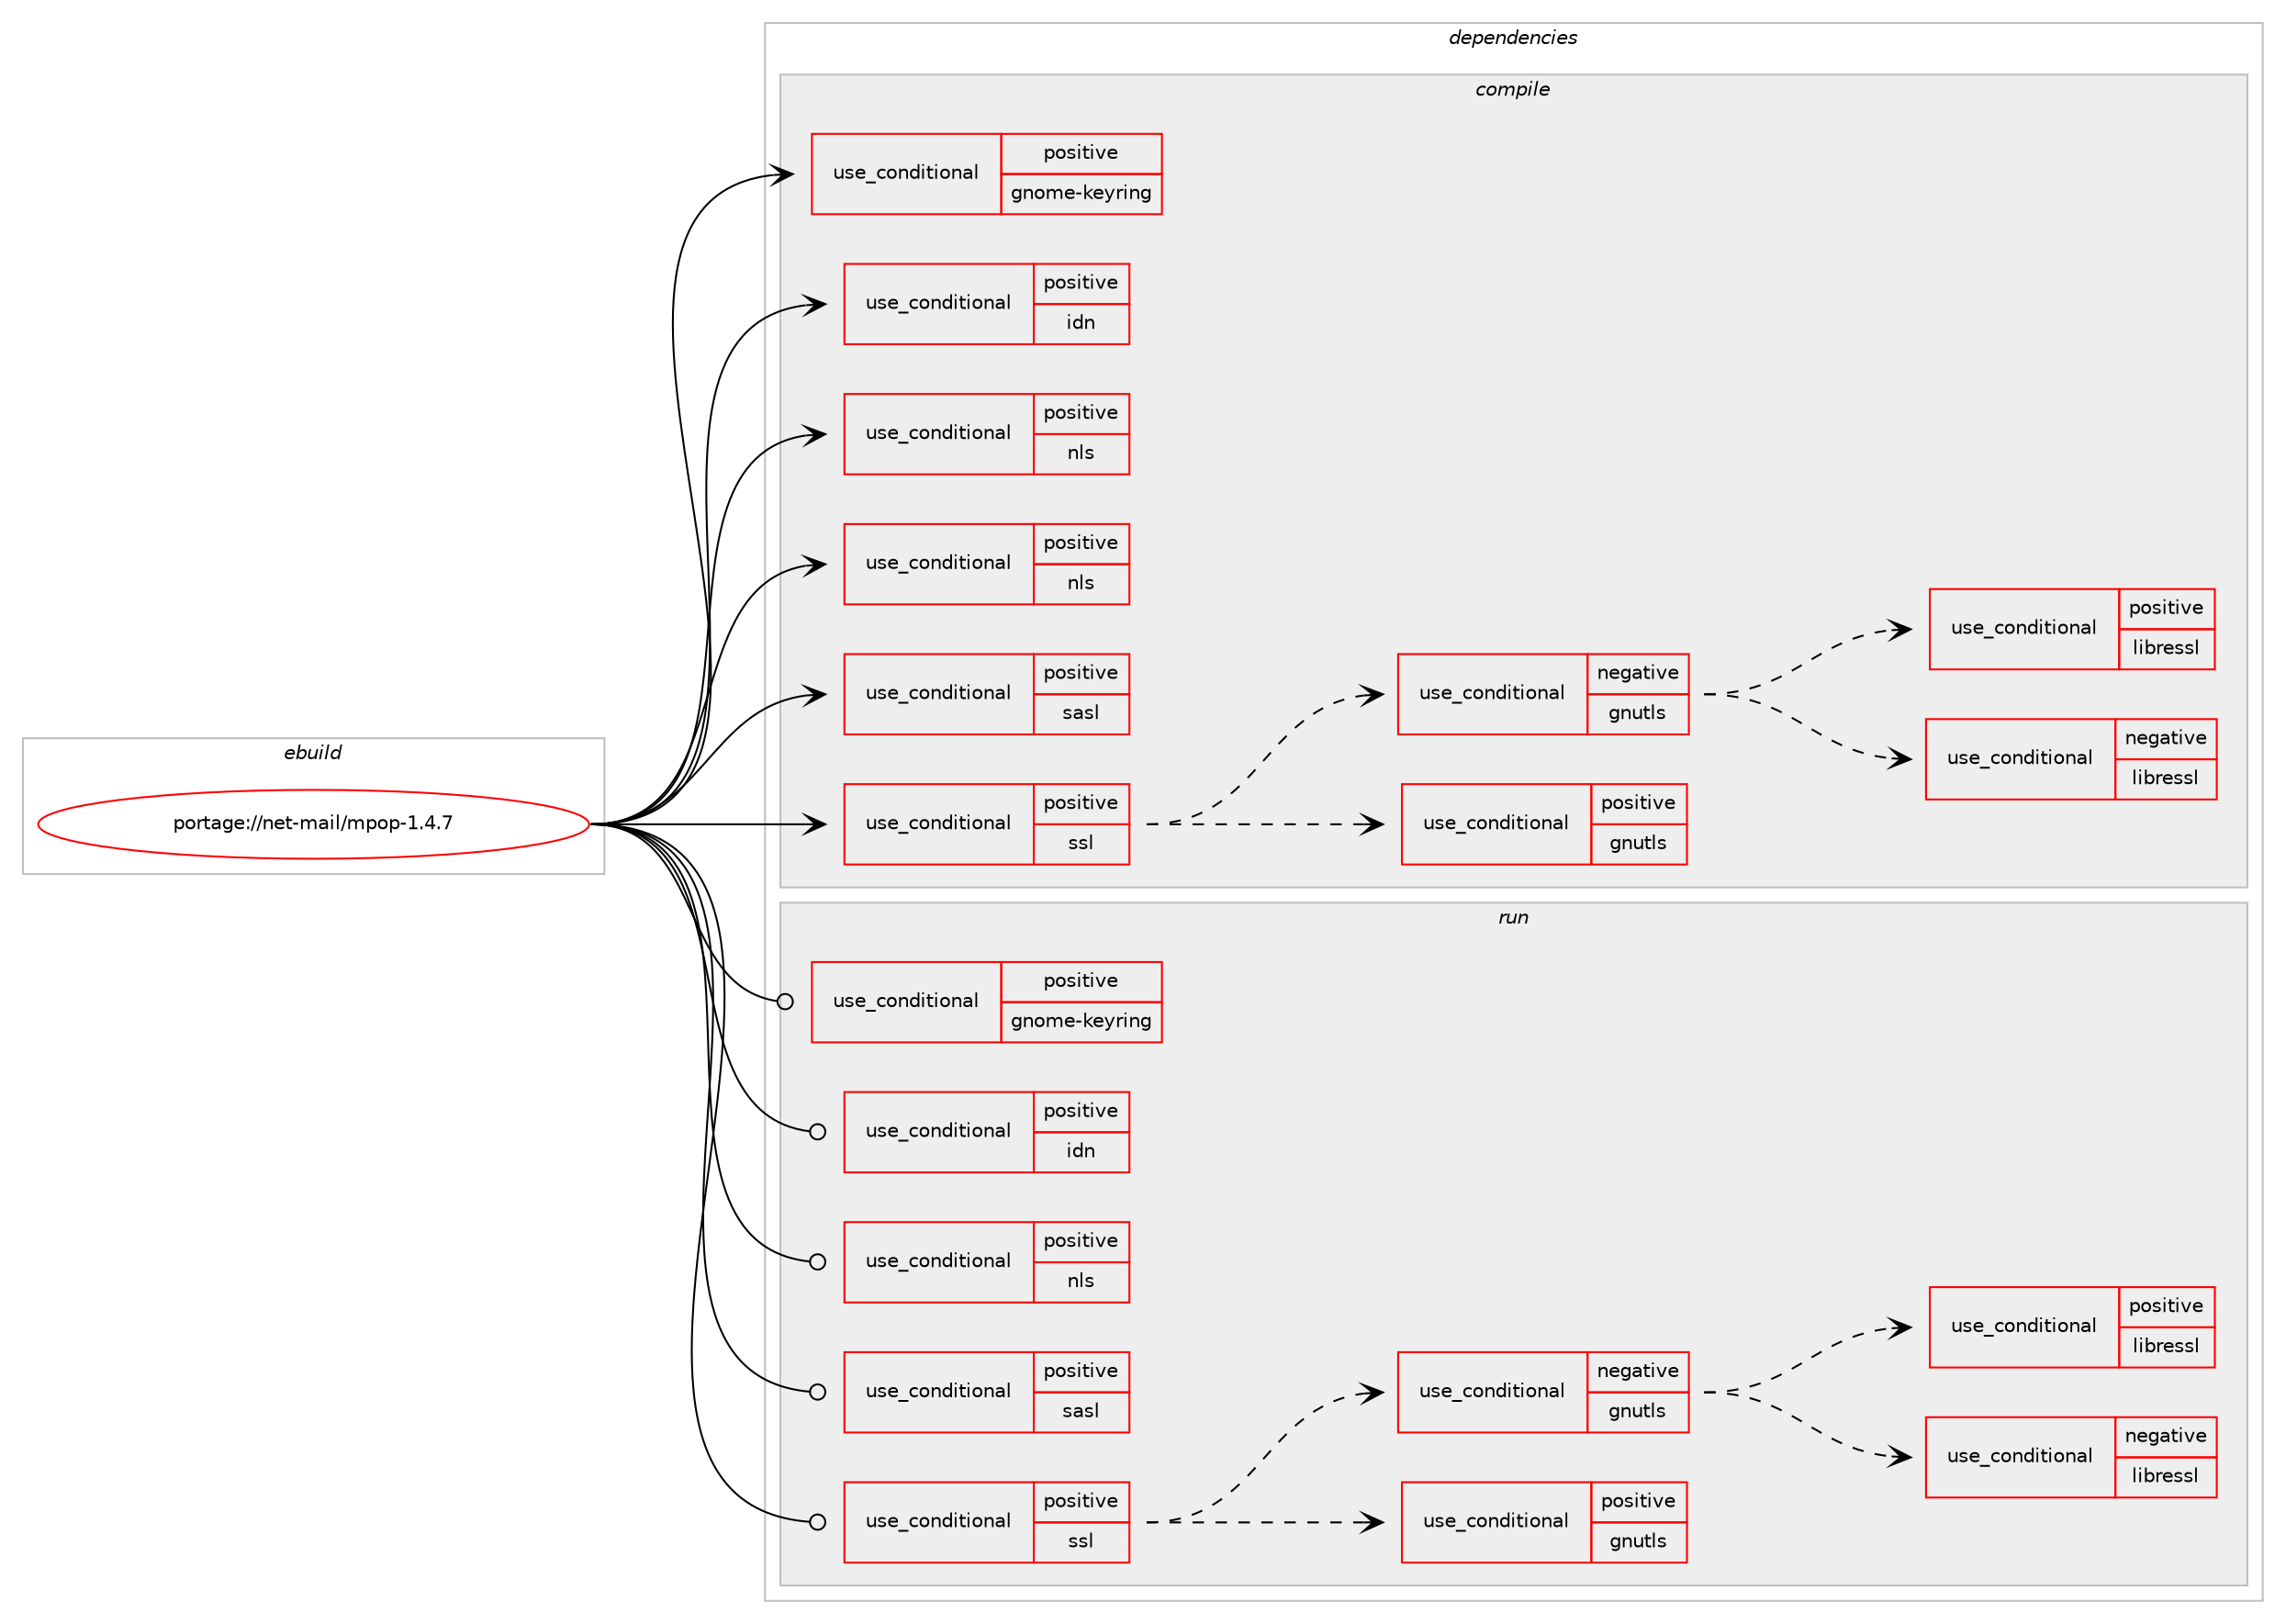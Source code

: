 digraph prolog {

# *************
# Graph options
# *************

newrank=true;
concentrate=true;
compound=true;
graph [rankdir=LR,fontname=Helvetica,fontsize=10,ranksep=1.5];#, ranksep=2.5, nodesep=0.2];
edge  [arrowhead=vee];
node  [fontname=Helvetica,fontsize=10];

# **********
# The ebuild
# **********

subgraph cluster_leftcol {
color=gray;
rank=same;
label=<<i>ebuild</i>>;
id [label="portage://net-mail/mpop-1.4.7", color=red, width=4, href="../net-mail/mpop-1.4.7.svg"];
}

# ****************
# The dependencies
# ****************

subgraph cluster_midcol {
color=gray;
label=<<i>dependencies</i>>;
subgraph cluster_compile {
fillcolor="#eeeeee";
style=filled;
label=<<i>compile</i>>;
subgraph cond104 {
dependency223 [label=<<TABLE BORDER="0" CELLBORDER="1" CELLSPACING="0" CELLPADDING="4"><TR><TD ROWSPAN="3" CELLPADDING="10">use_conditional</TD></TR><TR><TD>positive</TD></TR><TR><TD>gnome-keyring</TD></TR></TABLE>>, shape=none, color=red];
# *** BEGIN UNKNOWN DEPENDENCY TYPE (TODO) ***
# dependency223 -> package_dependency(portage://net-mail/mpop-1.4.7,install,no,app-crypt,libsecret,none,[,,],[],[])
# *** END UNKNOWN DEPENDENCY TYPE (TODO) ***

}
id:e -> dependency223:w [weight=20,style="solid",arrowhead="vee"];
subgraph cond105 {
dependency224 [label=<<TABLE BORDER="0" CELLBORDER="1" CELLSPACING="0" CELLPADDING="4"><TR><TD ROWSPAN="3" CELLPADDING="10">use_conditional</TD></TR><TR><TD>positive</TD></TR><TR><TD>idn</TD></TR></TABLE>>, shape=none, color=red];
# *** BEGIN UNKNOWN DEPENDENCY TYPE (TODO) ***
# dependency224 -> package_dependency(portage://net-mail/mpop-1.4.7,install,no,net-dns,libidn2,none,[,,],[],[])
# *** END UNKNOWN DEPENDENCY TYPE (TODO) ***

}
id:e -> dependency224:w [weight=20,style="solid",arrowhead="vee"];
subgraph cond106 {
dependency225 [label=<<TABLE BORDER="0" CELLBORDER="1" CELLSPACING="0" CELLPADDING="4"><TR><TD ROWSPAN="3" CELLPADDING="10">use_conditional</TD></TR><TR><TD>positive</TD></TR><TR><TD>nls</TD></TR></TABLE>>, shape=none, color=red];
# *** BEGIN UNKNOWN DEPENDENCY TYPE (TODO) ***
# dependency225 -> package_dependency(portage://net-mail/mpop-1.4.7,install,no,sys-devel,gettext,none,[,,],[],[])
# *** END UNKNOWN DEPENDENCY TYPE (TODO) ***

}
id:e -> dependency225:w [weight=20,style="solid",arrowhead="vee"];
subgraph cond107 {
dependency226 [label=<<TABLE BORDER="0" CELLBORDER="1" CELLSPACING="0" CELLPADDING="4"><TR><TD ROWSPAN="3" CELLPADDING="10">use_conditional</TD></TR><TR><TD>positive</TD></TR><TR><TD>nls</TD></TR></TABLE>>, shape=none, color=red];
# *** BEGIN UNKNOWN DEPENDENCY TYPE (TODO) ***
# dependency226 -> package_dependency(portage://net-mail/mpop-1.4.7,install,no,virtual,libintl,none,[,,],[],[])
# *** END UNKNOWN DEPENDENCY TYPE (TODO) ***

}
id:e -> dependency226:w [weight=20,style="solid",arrowhead="vee"];
subgraph cond108 {
dependency227 [label=<<TABLE BORDER="0" CELLBORDER="1" CELLSPACING="0" CELLPADDING="4"><TR><TD ROWSPAN="3" CELLPADDING="10">use_conditional</TD></TR><TR><TD>positive</TD></TR><TR><TD>sasl</TD></TR></TABLE>>, shape=none, color=red];
# *** BEGIN UNKNOWN DEPENDENCY TYPE (TODO) ***
# dependency227 -> package_dependency(portage://net-mail/mpop-1.4.7,install,no,virtual,gsasl,none,[,,],[],[])
# *** END UNKNOWN DEPENDENCY TYPE (TODO) ***

}
id:e -> dependency227:w [weight=20,style="solid",arrowhead="vee"];
subgraph cond109 {
dependency228 [label=<<TABLE BORDER="0" CELLBORDER="1" CELLSPACING="0" CELLPADDING="4"><TR><TD ROWSPAN="3" CELLPADDING="10">use_conditional</TD></TR><TR><TD>positive</TD></TR><TR><TD>ssl</TD></TR></TABLE>>, shape=none, color=red];
subgraph cond110 {
dependency229 [label=<<TABLE BORDER="0" CELLBORDER="1" CELLSPACING="0" CELLPADDING="4"><TR><TD ROWSPAN="3" CELLPADDING="10">use_conditional</TD></TR><TR><TD>positive</TD></TR><TR><TD>gnutls</TD></TR></TABLE>>, shape=none, color=red];
# *** BEGIN UNKNOWN DEPENDENCY TYPE (TODO) ***
# dependency229 -> package_dependency(portage://net-mail/mpop-1.4.7,install,no,net-libs,gnutls,none,[,,],[slot(0),equal],[use(optenable(idn),none)])
# *** END UNKNOWN DEPENDENCY TYPE (TODO) ***

}
dependency228:e -> dependency229:w [weight=20,style="dashed",arrowhead="vee"];
subgraph cond111 {
dependency230 [label=<<TABLE BORDER="0" CELLBORDER="1" CELLSPACING="0" CELLPADDING="4"><TR><TD ROWSPAN="3" CELLPADDING="10">use_conditional</TD></TR><TR><TD>negative</TD></TR><TR><TD>gnutls</TD></TR></TABLE>>, shape=none, color=red];
subgraph cond112 {
dependency231 [label=<<TABLE BORDER="0" CELLBORDER="1" CELLSPACING="0" CELLPADDING="4"><TR><TD ROWSPAN="3" CELLPADDING="10">use_conditional</TD></TR><TR><TD>negative</TD></TR><TR><TD>libressl</TD></TR></TABLE>>, shape=none, color=red];
# *** BEGIN UNKNOWN DEPENDENCY TYPE (TODO) ***
# dependency231 -> package_dependency(portage://net-mail/mpop-1.4.7,install,no,dev-libs,openssl,none,[,,],[slot(0),equal],[])
# *** END UNKNOWN DEPENDENCY TYPE (TODO) ***

}
dependency230:e -> dependency231:w [weight=20,style="dashed",arrowhead="vee"];
subgraph cond113 {
dependency232 [label=<<TABLE BORDER="0" CELLBORDER="1" CELLSPACING="0" CELLPADDING="4"><TR><TD ROWSPAN="3" CELLPADDING="10">use_conditional</TD></TR><TR><TD>positive</TD></TR><TR><TD>libressl</TD></TR></TABLE>>, shape=none, color=red];
# *** BEGIN UNKNOWN DEPENDENCY TYPE (TODO) ***
# dependency232 -> package_dependency(portage://net-mail/mpop-1.4.7,install,no,dev-libs,libressl,none,[,,],[slot(0),equal],[])
# *** END UNKNOWN DEPENDENCY TYPE (TODO) ***

}
dependency230:e -> dependency232:w [weight=20,style="dashed",arrowhead="vee"];
}
dependency228:e -> dependency230:w [weight=20,style="dashed",arrowhead="vee"];
}
id:e -> dependency228:w [weight=20,style="solid",arrowhead="vee"];
# *** BEGIN UNKNOWN DEPENDENCY TYPE (TODO) ***
# id -> package_dependency(portage://net-mail/mpop-1.4.7,install,no,virtual,pkgconfig,none,[,,],[],[])
# *** END UNKNOWN DEPENDENCY TYPE (TODO) ***

}
subgraph cluster_compileandrun {
fillcolor="#eeeeee";
style=filled;
label=<<i>compile and run</i>>;
}
subgraph cluster_run {
fillcolor="#eeeeee";
style=filled;
label=<<i>run</i>>;
subgraph cond114 {
dependency233 [label=<<TABLE BORDER="0" CELLBORDER="1" CELLSPACING="0" CELLPADDING="4"><TR><TD ROWSPAN="3" CELLPADDING="10">use_conditional</TD></TR><TR><TD>positive</TD></TR><TR><TD>gnome-keyring</TD></TR></TABLE>>, shape=none, color=red];
# *** BEGIN UNKNOWN DEPENDENCY TYPE (TODO) ***
# dependency233 -> package_dependency(portage://net-mail/mpop-1.4.7,run,no,app-crypt,libsecret,none,[,,],[],[])
# *** END UNKNOWN DEPENDENCY TYPE (TODO) ***

}
id:e -> dependency233:w [weight=20,style="solid",arrowhead="odot"];
subgraph cond115 {
dependency234 [label=<<TABLE BORDER="0" CELLBORDER="1" CELLSPACING="0" CELLPADDING="4"><TR><TD ROWSPAN="3" CELLPADDING="10">use_conditional</TD></TR><TR><TD>positive</TD></TR><TR><TD>idn</TD></TR></TABLE>>, shape=none, color=red];
# *** BEGIN UNKNOWN DEPENDENCY TYPE (TODO) ***
# dependency234 -> package_dependency(portage://net-mail/mpop-1.4.7,run,no,net-dns,libidn2,none,[,,],[],[])
# *** END UNKNOWN DEPENDENCY TYPE (TODO) ***

}
id:e -> dependency234:w [weight=20,style="solid",arrowhead="odot"];
subgraph cond116 {
dependency235 [label=<<TABLE BORDER="0" CELLBORDER="1" CELLSPACING="0" CELLPADDING="4"><TR><TD ROWSPAN="3" CELLPADDING="10">use_conditional</TD></TR><TR><TD>positive</TD></TR><TR><TD>nls</TD></TR></TABLE>>, shape=none, color=red];
# *** BEGIN UNKNOWN DEPENDENCY TYPE (TODO) ***
# dependency235 -> package_dependency(portage://net-mail/mpop-1.4.7,run,no,virtual,libintl,none,[,,],[],[])
# *** END UNKNOWN DEPENDENCY TYPE (TODO) ***

}
id:e -> dependency235:w [weight=20,style="solid",arrowhead="odot"];
subgraph cond117 {
dependency236 [label=<<TABLE BORDER="0" CELLBORDER="1" CELLSPACING="0" CELLPADDING="4"><TR><TD ROWSPAN="3" CELLPADDING="10">use_conditional</TD></TR><TR><TD>positive</TD></TR><TR><TD>sasl</TD></TR></TABLE>>, shape=none, color=red];
# *** BEGIN UNKNOWN DEPENDENCY TYPE (TODO) ***
# dependency236 -> package_dependency(portage://net-mail/mpop-1.4.7,run,no,virtual,gsasl,none,[,,],[],[])
# *** END UNKNOWN DEPENDENCY TYPE (TODO) ***

}
id:e -> dependency236:w [weight=20,style="solid",arrowhead="odot"];
subgraph cond118 {
dependency237 [label=<<TABLE BORDER="0" CELLBORDER="1" CELLSPACING="0" CELLPADDING="4"><TR><TD ROWSPAN="3" CELLPADDING="10">use_conditional</TD></TR><TR><TD>positive</TD></TR><TR><TD>ssl</TD></TR></TABLE>>, shape=none, color=red];
subgraph cond119 {
dependency238 [label=<<TABLE BORDER="0" CELLBORDER="1" CELLSPACING="0" CELLPADDING="4"><TR><TD ROWSPAN="3" CELLPADDING="10">use_conditional</TD></TR><TR><TD>positive</TD></TR><TR><TD>gnutls</TD></TR></TABLE>>, shape=none, color=red];
# *** BEGIN UNKNOWN DEPENDENCY TYPE (TODO) ***
# dependency238 -> package_dependency(portage://net-mail/mpop-1.4.7,run,no,net-libs,gnutls,none,[,,],[slot(0),equal],[use(optenable(idn),none)])
# *** END UNKNOWN DEPENDENCY TYPE (TODO) ***

}
dependency237:e -> dependency238:w [weight=20,style="dashed",arrowhead="vee"];
subgraph cond120 {
dependency239 [label=<<TABLE BORDER="0" CELLBORDER="1" CELLSPACING="0" CELLPADDING="4"><TR><TD ROWSPAN="3" CELLPADDING="10">use_conditional</TD></TR><TR><TD>negative</TD></TR><TR><TD>gnutls</TD></TR></TABLE>>, shape=none, color=red];
subgraph cond121 {
dependency240 [label=<<TABLE BORDER="0" CELLBORDER="1" CELLSPACING="0" CELLPADDING="4"><TR><TD ROWSPAN="3" CELLPADDING="10">use_conditional</TD></TR><TR><TD>negative</TD></TR><TR><TD>libressl</TD></TR></TABLE>>, shape=none, color=red];
# *** BEGIN UNKNOWN DEPENDENCY TYPE (TODO) ***
# dependency240 -> package_dependency(portage://net-mail/mpop-1.4.7,run,no,dev-libs,openssl,none,[,,],[slot(0),equal],[])
# *** END UNKNOWN DEPENDENCY TYPE (TODO) ***

}
dependency239:e -> dependency240:w [weight=20,style="dashed",arrowhead="vee"];
subgraph cond122 {
dependency241 [label=<<TABLE BORDER="0" CELLBORDER="1" CELLSPACING="0" CELLPADDING="4"><TR><TD ROWSPAN="3" CELLPADDING="10">use_conditional</TD></TR><TR><TD>positive</TD></TR><TR><TD>libressl</TD></TR></TABLE>>, shape=none, color=red];
# *** BEGIN UNKNOWN DEPENDENCY TYPE (TODO) ***
# dependency241 -> package_dependency(portage://net-mail/mpop-1.4.7,run,no,dev-libs,libressl,none,[,,],[slot(0),equal],[])
# *** END UNKNOWN DEPENDENCY TYPE (TODO) ***

}
dependency239:e -> dependency241:w [weight=20,style="dashed",arrowhead="vee"];
}
dependency237:e -> dependency239:w [weight=20,style="dashed",arrowhead="vee"];
}
id:e -> dependency237:w [weight=20,style="solid",arrowhead="odot"];
}
}

# **************
# The candidates
# **************

subgraph cluster_choices {
rank=same;
color=gray;
label=<<i>candidates</i>>;

}

}
